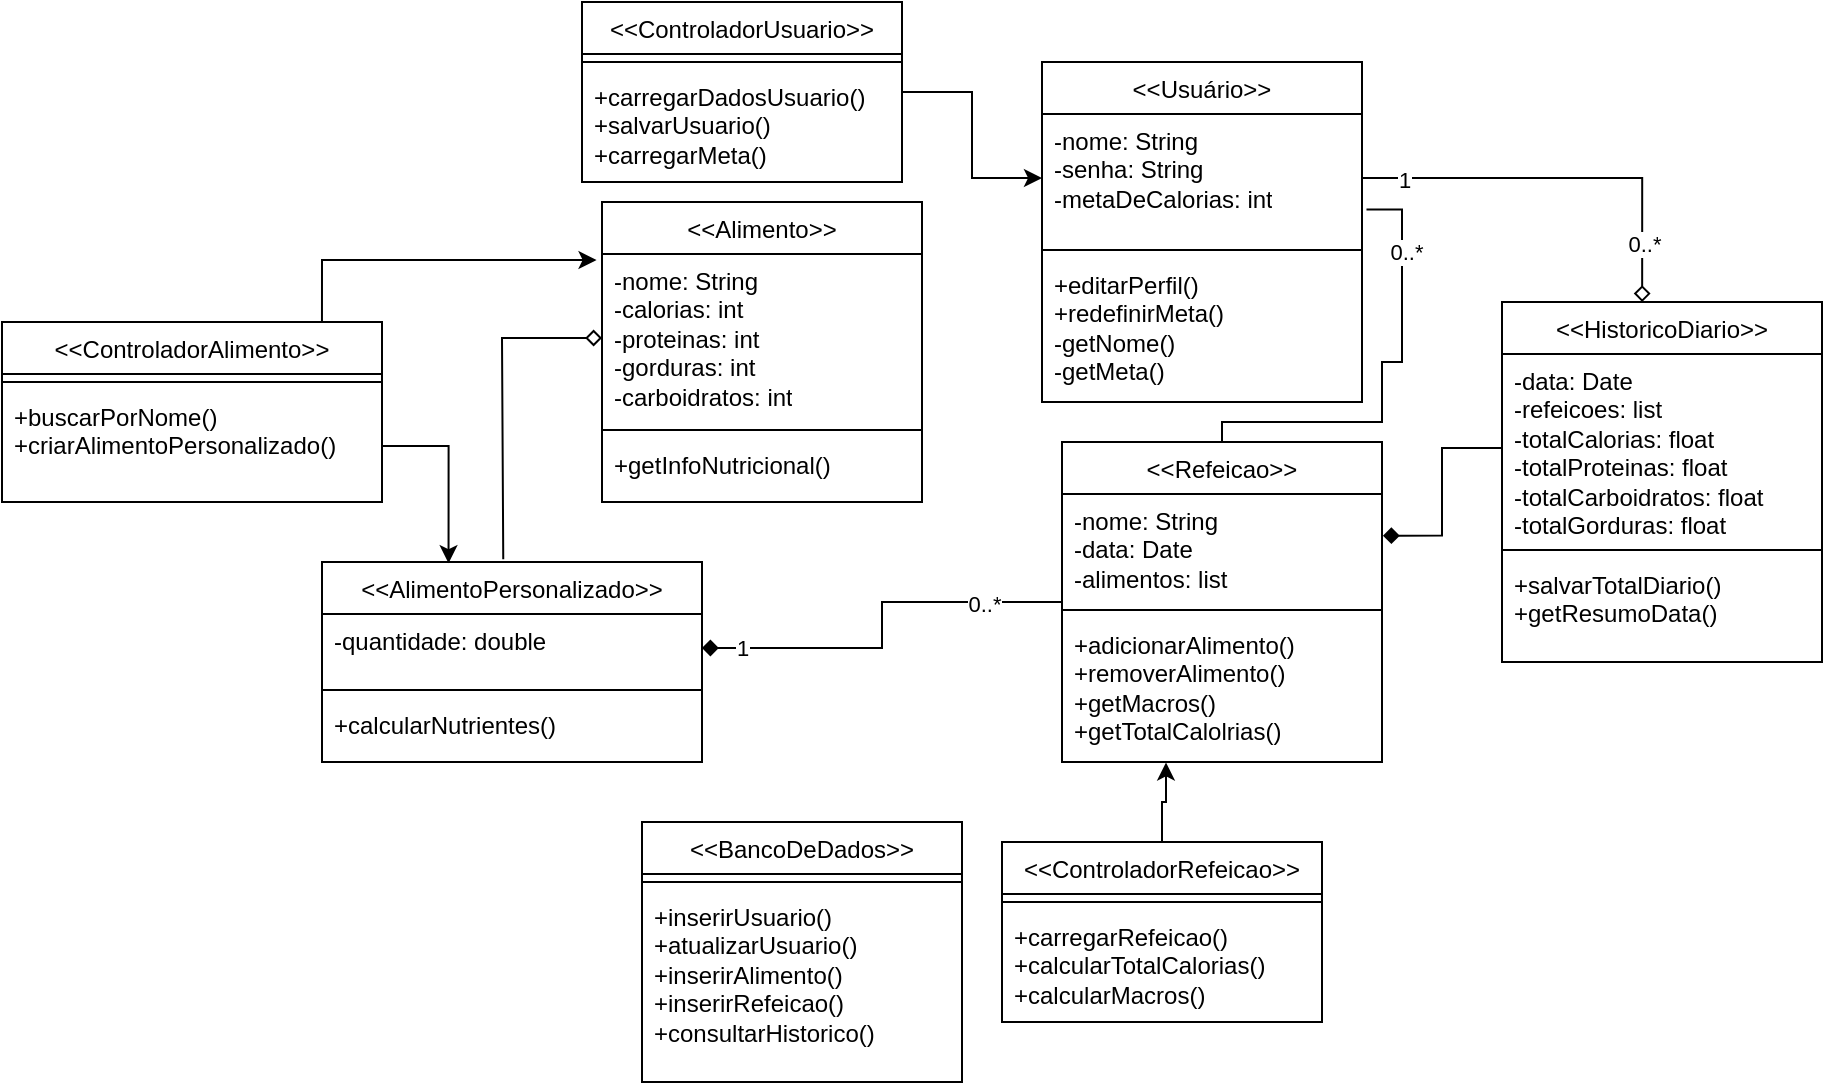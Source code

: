 <mxfile version="26.2.8">
  <diagram id="C5RBs43oDa-KdzZeNtuy" name="Page-1">
    <mxGraphModel dx="2017" dy="619" grid="1" gridSize="10" guides="1" tooltips="1" connect="1" arrows="1" fold="1" page="1" pageScale="1" pageWidth="827" pageHeight="1169" math="0" shadow="0">
      <root>
        <mxCell id="WIyWlLk6GJQsqaUBKTNV-0" />
        <mxCell id="WIyWlLk6GJQsqaUBKTNV-1" parent="WIyWlLk6GJQsqaUBKTNV-0" />
        <mxCell id="UA6mBIjiZuDujGgCD-i7-12" value="&lt;span style=&quot;font-weight: 400;&quot;&gt;&amp;lt;&amp;lt;Usuário&amp;gt;&amp;gt;&lt;/span&gt;" style="swimlane;fontStyle=1;align=center;verticalAlign=top;childLayout=stackLayout;horizontal=1;startSize=26;horizontalStack=0;resizeParent=1;resizeParentMax=0;resizeLast=0;collapsible=1;marginBottom=0;whiteSpace=wrap;html=1;" vertex="1" parent="WIyWlLk6GJQsqaUBKTNV-1">
          <mxGeometry x="380" y="130" width="160" height="170" as="geometry" />
        </mxCell>
        <mxCell id="UA6mBIjiZuDujGgCD-i7-13" value="-nome: String&lt;div&gt;-senha: String&lt;br&gt;&lt;div&gt;-metaDeCalorias: int&lt;/div&gt;&lt;div&gt;&lt;div&gt;&lt;br&gt;&lt;/div&gt;&lt;/div&gt;&lt;/div&gt;" style="text;strokeColor=none;fillColor=none;align=left;verticalAlign=top;spacingLeft=4;spacingRight=4;overflow=hidden;rotatable=0;points=[[0,0.5],[1,0.5]];portConstraint=eastwest;whiteSpace=wrap;html=1;" vertex="1" parent="UA6mBIjiZuDujGgCD-i7-12">
          <mxGeometry y="26" width="160" height="64" as="geometry" />
        </mxCell>
        <mxCell id="UA6mBIjiZuDujGgCD-i7-14" value="" style="line;strokeWidth=1;fillColor=none;align=left;verticalAlign=middle;spacingTop=-1;spacingLeft=3;spacingRight=3;rotatable=0;labelPosition=right;points=[];portConstraint=eastwest;strokeColor=inherit;" vertex="1" parent="UA6mBIjiZuDujGgCD-i7-12">
          <mxGeometry y="90" width="160" height="8" as="geometry" />
        </mxCell>
        <mxCell id="UA6mBIjiZuDujGgCD-i7-15" value="+editarPerfil()&lt;div&gt;+redefinirMeta()&lt;/div&gt;&lt;div&gt;-getNome()&lt;/div&gt;&lt;div&gt;-getMeta()&lt;/div&gt;&lt;div&gt;&lt;br&gt;&lt;/div&gt;" style="text;strokeColor=none;fillColor=none;align=left;verticalAlign=top;spacingLeft=4;spacingRight=4;overflow=hidden;rotatable=0;points=[[0,0.5],[1,0.5]];portConstraint=eastwest;whiteSpace=wrap;html=1;" vertex="1" parent="UA6mBIjiZuDujGgCD-i7-12">
          <mxGeometry y="98" width="160" height="72" as="geometry" />
        </mxCell>
        <mxCell id="UA6mBIjiZuDujGgCD-i7-17" value="&lt;span style=&quot;font-weight: 400;&quot;&gt;&amp;lt;&amp;lt;Alimento&amp;gt;&amp;gt;&lt;/span&gt;" style="swimlane;fontStyle=1;align=center;verticalAlign=top;childLayout=stackLayout;horizontal=1;startSize=26;horizontalStack=0;resizeParent=1;resizeParentMax=0;resizeLast=0;collapsible=1;marginBottom=0;whiteSpace=wrap;html=1;" vertex="1" parent="WIyWlLk6GJQsqaUBKTNV-1">
          <mxGeometry x="160" y="200" width="160" height="150" as="geometry" />
        </mxCell>
        <mxCell id="UA6mBIjiZuDujGgCD-i7-18" value="&lt;div&gt;&lt;div&gt;-nome: String&lt;/div&gt;&lt;div&gt;-calorias: int&lt;/div&gt;&lt;div&gt;-proteinas: int&lt;/div&gt;&lt;div&gt;-gorduras: int&lt;/div&gt;&lt;div&gt;-carboidratos: int&lt;/div&gt;&lt;div&gt;&lt;br&gt;&lt;div&gt;&lt;br&gt;&lt;/div&gt;&lt;/div&gt;&lt;/div&gt;" style="text;strokeColor=none;fillColor=none;align=left;verticalAlign=top;spacingLeft=4;spacingRight=4;overflow=hidden;rotatable=0;points=[[0,0.5],[1,0.5]];portConstraint=eastwest;whiteSpace=wrap;html=1;" vertex="1" parent="UA6mBIjiZuDujGgCD-i7-17">
          <mxGeometry y="26" width="160" height="84" as="geometry" />
        </mxCell>
        <mxCell id="UA6mBIjiZuDujGgCD-i7-19" value="" style="line;strokeWidth=1;fillColor=none;align=left;verticalAlign=middle;spacingTop=-1;spacingLeft=3;spacingRight=3;rotatable=0;labelPosition=right;points=[];portConstraint=eastwest;strokeColor=inherit;" vertex="1" parent="UA6mBIjiZuDujGgCD-i7-17">
          <mxGeometry y="110" width="160" height="8" as="geometry" />
        </mxCell>
        <mxCell id="UA6mBIjiZuDujGgCD-i7-20" value="+getInfoNutricional()" style="text;strokeColor=none;fillColor=none;align=left;verticalAlign=top;spacingLeft=4;spacingRight=4;overflow=hidden;rotatable=0;points=[[0,0.5],[1,0.5]];portConstraint=eastwest;whiteSpace=wrap;html=1;" vertex="1" parent="UA6mBIjiZuDujGgCD-i7-17">
          <mxGeometry y="118" width="160" height="32" as="geometry" />
        </mxCell>
        <mxCell id="UA6mBIjiZuDujGgCD-i7-21" value="&lt;span style=&quot;font-weight: 400;&quot;&gt;&amp;lt;&amp;lt;AlimentoPersonalizado&amp;gt;&amp;gt;&lt;/span&gt;" style="swimlane;fontStyle=1;align=center;verticalAlign=top;childLayout=stackLayout;horizontal=1;startSize=26;horizontalStack=0;resizeParent=1;resizeParentMax=0;resizeLast=0;collapsible=1;marginBottom=0;whiteSpace=wrap;html=1;" vertex="1" parent="WIyWlLk6GJQsqaUBKTNV-1">
          <mxGeometry x="20" y="380" width="190" height="100" as="geometry" />
        </mxCell>
        <mxCell id="UA6mBIjiZuDujGgCD-i7-22" value="&lt;div&gt;&lt;div&gt;-quantidade: double&lt;br&gt;&lt;div&gt;&lt;br&gt;&lt;/div&gt;&lt;/div&gt;&lt;/div&gt;" style="text;strokeColor=none;fillColor=none;align=left;verticalAlign=top;spacingLeft=4;spacingRight=4;overflow=hidden;rotatable=0;points=[[0,0.5],[1,0.5]];portConstraint=eastwest;whiteSpace=wrap;html=1;" vertex="1" parent="UA6mBIjiZuDujGgCD-i7-21">
          <mxGeometry y="26" width="190" height="34" as="geometry" />
        </mxCell>
        <mxCell id="UA6mBIjiZuDujGgCD-i7-23" value="" style="line;strokeWidth=1;fillColor=none;align=left;verticalAlign=middle;spacingTop=-1;spacingLeft=3;spacingRight=3;rotatable=0;labelPosition=right;points=[];portConstraint=eastwest;strokeColor=inherit;" vertex="1" parent="UA6mBIjiZuDujGgCD-i7-21">
          <mxGeometry y="60" width="190" height="8" as="geometry" />
        </mxCell>
        <mxCell id="UA6mBIjiZuDujGgCD-i7-24" value="+calcularNutrientes()" style="text;strokeColor=none;fillColor=none;align=left;verticalAlign=top;spacingLeft=4;spacingRight=4;overflow=hidden;rotatable=0;points=[[0,0.5],[1,0.5]];portConstraint=eastwest;whiteSpace=wrap;html=1;" vertex="1" parent="UA6mBIjiZuDujGgCD-i7-21">
          <mxGeometry y="68" width="190" height="32" as="geometry" />
        </mxCell>
        <mxCell id="UA6mBIjiZuDujGgCD-i7-59" style="edgeStyle=orthogonalEdgeStyle;rounded=0;orthogonalLoop=1;jettySize=auto;html=1;endArrow=diamond;startFill=0;endFill=1;" edge="1" parent="WIyWlLk6GJQsqaUBKTNV-1" source="UA6mBIjiZuDujGgCD-i7-28" target="UA6mBIjiZuDujGgCD-i7-22">
          <mxGeometry relative="1" as="geometry" />
        </mxCell>
        <mxCell id="UA6mBIjiZuDujGgCD-i7-60" value="0..*" style="edgeLabel;html=1;align=center;verticalAlign=middle;resizable=0;points=[];" vertex="1" connectable="0" parent="UA6mBIjiZuDujGgCD-i7-59">
          <mxGeometry x="-0.611" y="1" relative="1" as="geometry">
            <mxPoint as="offset" />
          </mxGeometry>
        </mxCell>
        <mxCell id="UA6mBIjiZuDujGgCD-i7-73" value="1" style="edgeLabel;html=1;align=center;verticalAlign=middle;resizable=0;points=[];" vertex="1" connectable="0" parent="UA6mBIjiZuDujGgCD-i7-59">
          <mxGeometry x="0.807" relative="1" as="geometry">
            <mxPoint as="offset" />
          </mxGeometry>
        </mxCell>
        <mxCell id="UA6mBIjiZuDujGgCD-i7-28" value="&lt;span style=&quot;font-weight: 400;&quot;&gt;&amp;lt;&amp;lt;Refeicao&amp;gt;&amp;gt;&lt;/span&gt;" style="swimlane;fontStyle=1;align=center;verticalAlign=top;childLayout=stackLayout;horizontal=1;startSize=26;horizontalStack=0;resizeParent=1;resizeParentMax=0;resizeLast=0;collapsible=1;marginBottom=0;whiteSpace=wrap;html=1;" vertex="1" parent="WIyWlLk6GJQsqaUBKTNV-1">
          <mxGeometry x="390" y="320" width="160" height="160" as="geometry" />
        </mxCell>
        <mxCell id="UA6mBIjiZuDujGgCD-i7-29" value="&lt;div&gt;-nome: String&lt;/div&gt;&lt;div&gt;-data: Date&lt;/div&gt;&lt;div&gt;-alimentos: list&lt;/div&gt;&lt;div&gt;&lt;br&gt;&lt;div&gt;&lt;br&gt;&lt;/div&gt;&lt;/div&gt;" style="text;strokeColor=none;fillColor=none;align=left;verticalAlign=top;spacingLeft=4;spacingRight=4;overflow=hidden;rotatable=0;points=[[0,0.5],[1,0.5]];portConstraint=eastwest;whiteSpace=wrap;html=1;" vertex="1" parent="UA6mBIjiZuDujGgCD-i7-28">
          <mxGeometry y="26" width="160" height="54" as="geometry" />
        </mxCell>
        <mxCell id="UA6mBIjiZuDujGgCD-i7-30" value="" style="line;strokeWidth=1;fillColor=none;align=left;verticalAlign=middle;spacingTop=-1;spacingLeft=3;spacingRight=3;rotatable=0;labelPosition=right;points=[];portConstraint=eastwest;strokeColor=inherit;" vertex="1" parent="UA6mBIjiZuDujGgCD-i7-28">
          <mxGeometry y="80" width="160" height="8" as="geometry" />
        </mxCell>
        <mxCell id="UA6mBIjiZuDujGgCD-i7-31" value="+adicionarAlimento()&lt;div&gt;+removerAlimento()&lt;/div&gt;&lt;div&gt;+getMacros()&lt;/div&gt;&lt;div&gt;+getTotalCalolrias()&lt;/div&gt;" style="text;strokeColor=none;fillColor=none;align=left;verticalAlign=top;spacingLeft=4;spacingRight=4;overflow=hidden;rotatable=0;points=[[0,0.5],[1,0.5]];portConstraint=eastwest;whiteSpace=wrap;html=1;" vertex="1" parent="UA6mBIjiZuDujGgCD-i7-28">
          <mxGeometry y="88" width="160" height="72" as="geometry" />
        </mxCell>
        <mxCell id="UA6mBIjiZuDujGgCD-i7-32" value="&lt;span style=&quot;font-weight: 400;&quot;&gt;&amp;lt;&amp;lt;HistoricoDiario&amp;gt;&amp;gt;&lt;/span&gt;" style="swimlane;fontStyle=1;align=center;verticalAlign=top;childLayout=stackLayout;horizontal=1;startSize=26;horizontalStack=0;resizeParent=1;resizeParentMax=0;resizeLast=0;collapsible=1;marginBottom=0;whiteSpace=wrap;html=1;" vertex="1" parent="WIyWlLk6GJQsqaUBKTNV-1">
          <mxGeometry x="610" y="250" width="160" height="180" as="geometry" />
        </mxCell>
        <mxCell id="UA6mBIjiZuDujGgCD-i7-33" value="&lt;div&gt;-data: Date&lt;/div&gt;&lt;div&gt;-refeicoes: list&lt;/div&gt;&lt;div&gt;-totalCalorias: float&lt;/div&gt;&lt;div&gt;-totalProteinas: float&lt;/div&gt;&lt;div&gt;-totalCarboidratos: float&lt;/div&gt;&lt;div&gt;-totalGorduras: float&lt;/div&gt;" style="text;strokeColor=none;fillColor=none;align=left;verticalAlign=top;spacingLeft=4;spacingRight=4;overflow=hidden;rotatable=0;points=[[0,0.5],[1,0.5]];portConstraint=eastwest;whiteSpace=wrap;html=1;" vertex="1" parent="UA6mBIjiZuDujGgCD-i7-32">
          <mxGeometry y="26" width="160" height="94" as="geometry" />
        </mxCell>
        <mxCell id="UA6mBIjiZuDujGgCD-i7-34" value="" style="line;strokeWidth=1;fillColor=none;align=left;verticalAlign=middle;spacingTop=-1;spacingLeft=3;spacingRight=3;rotatable=0;labelPosition=right;points=[];portConstraint=eastwest;strokeColor=inherit;" vertex="1" parent="UA6mBIjiZuDujGgCD-i7-32">
          <mxGeometry y="120" width="160" height="8" as="geometry" />
        </mxCell>
        <mxCell id="UA6mBIjiZuDujGgCD-i7-35" value="+salvarTotalDiario()&lt;div&gt;+getResumoData()&lt;/div&gt;" style="text;strokeColor=none;fillColor=none;align=left;verticalAlign=top;spacingLeft=4;spacingRight=4;overflow=hidden;rotatable=0;points=[[0,0.5],[1,0.5]];portConstraint=eastwest;whiteSpace=wrap;html=1;" vertex="1" parent="UA6mBIjiZuDujGgCD-i7-32">
          <mxGeometry y="128" width="160" height="52" as="geometry" />
        </mxCell>
        <mxCell id="UA6mBIjiZuDujGgCD-i7-40" value="&lt;span style=&quot;font-weight: 400;&quot;&gt;&amp;lt;&amp;lt;BancoDeDados&amp;gt;&amp;gt;&lt;/span&gt;" style="swimlane;fontStyle=1;align=center;verticalAlign=top;childLayout=stackLayout;horizontal=1;startSize=26;horizontalStack=0;resizeParent=1;resizeParentMax=0;resizeLast=0;collapsible=1;marginBottom=0;whiteSpace=wrap;html=1;" vertex="1" parent="WIyWlLk6GJQsqaUBKTNV-1">
          <mxGeometry x="180" y="510" width="160" height="130" as="geometry" />
        </mxCell>
        <mxCell id="UA6mBIjiZuDujGgCD-i7-42" value="" style="line;strokeWidth=1;fillColor=none;align=left;verticalAlign=middle;spacingTop=-1;spacingLeft=3;spacingRight=3;rotatable=0;labelPosition=right;points=[];portConstraint=eastwest;strokeColor=inherit;" vertex="1" parent="UA6mBIjiZuDujGgCD-i7-40">
          <mxGeometry y="26" width="160" height="8" as="geometry" />
        </mxCell>
        <mxCell id="UA6mBIjiZuDujGgCD-i7-43" value="+inserirUsuario()&lt;div&gt;+atualizarUsuario()&lt;/div&gt;&lt;div&gt;+inserirAlimento()&lt;/div&gt;&lt;div&gt;+inserirRefeicao()&lt;/div&gt;&lt;div&gt;+consultarHistorico()&lt;/div&gt;" style="text;strokeColor=none;fillColor=none;align=left;verticalAlign=top;spacingLeft=4;spacingRight=4;overflow=hidden;rotatable=0;points=[[0,0.5],[1,0.5]];portConstraint=eastwest;whiteSpace=wrap;html=1;" vertex="1" parent="UA6mBIjiZuDujGgCD-i7-40">
          <mxGeometry y="34" width="160" height="96" as="geometry" />
        </mxCell>
        <mxCell id="UA6mBIjiZuDujGgCD-i7-69" style="edgeStyle=orthogonalEdgeStyle;rounded=0;orthogonalLoop=1;jettySize=auto;html=1;entryX=0;entryY=0.5;entryDx=0;entryDy=0;" edge="1" parent="WIyWlLk6GJQsqaUBKTNV-1" source="UA6mBIjiZuDujGgCD-i7-44" target="UA6mBIjiZuDujGgCD-i7-13">
          <mxGeometry relative="1" as="geometry" />
        </mxCell>
        <mxCell id="UA6mBIjiZuDujGgCD-i7-44" value="&lt;span style=&quot;font-weight: 400;&quot;&gt;&amp;lt;&amp;lt;ControladorUsuario&amp;gt;&amp;gt;&lt;/span&gt;" style="swimlane;fontStyle=1;align=center;verticalAlign=top;childLayout=stackLayout;horizontal=1;startSize=26;horizontalStack=0;resizeParent=1;resizeParentMax=0;resizeLast=0;collapsible=1;marginBottom=0;whiteSpace=wrap;html=1;" vertex="1" parent="WIyWlLk6GJQsqaUBKTNV-1">
          <mxGeometry x="150" y="100" width="160" height="90" as="geometry" />
        </mxCell>
        <mxCell id="UA6mBIjiZuDujGgCD-i7-45" value="" style="line;strokeWidth=1;fillColor=none;align=left;verticalAlign=middle;spacingTop=-1;spacingLeft=3;spacingRight=3;rotatable=0;labelPosition=right;points=[];portConstraint=eastwest;strokeColor=inherit;" vertex="1" parent="UA6mBIjiZuDujGgCD-i7-44">
          <mxGeometry y="26" width="160" height="8" as="geometry" />
        </mxCell>
        <mxCell id="UA6mBIjiZuDujGgCD-i7-46" value="+carregarDadosUsuario()&lt;div&gt;+salvarUsuario()&lt;/div&gt;&lt;div&gt;+carregarMeta()&lt;/div&gt;" style="text;strokeColor=none;fillColor=none;align=left;verticalAlign=top;spacingLeft=4;spacingRight=4;overflow=hidden;rotatable=0;points=[[0,0.5],[1,0.5]];portConstraint=eastwest;whiteSpace=wrap;html=1;" vertex="1" parent="UA6mBIjiZuDujGgCD-i7-44">
          <mxGeometry y="34" width="160" height="56" as="geometry" />
        </mxCell>
        <mxCell id="UA6mBIjiZuDujGgCD-i7-47" value="&lt;span style=&quot;font-weight: 400;&quot;&gt;&amp;lt;&amp;lt;ControladorRefeicao&amp;gt;&amp;gt;&lt;/span&gt;" style="swimlane;fontStyle=1;align=center;verticalAlign=top;childLayout=stackLayout;horizontal=1;startSize=26;horizontalStack=0;resizeParent=1;resizeParentMax=0;resizeLast=0;collapsible=1;marginBottom=0;whiteSpace=wrap;html=1;" vertex="1" parent="WIyWlLk6GJQsqaUBKTNV-1">
          <mxGeometry x="360" y="520" width="160" height="90" as="geometry" />
        </mxCell>
        <mxCell id="UA6mBIjiZuDujGgCD-i7-48" value="" style="line;strokeWidth=1;fillColor=none;align=left;verticalAlign=middle;spacingTop=-1;spacingLeft=3;spacingRight=3;rotatable=0;labelPosition=right;points=[];portConstraint=eastwest;strokeColor=inherit;" vertex="1" parent="UA6mBIjiZuDujGgCD-i7-47">
          <mxGeometry y="26" width="160" height="8" as="geometry" />
        </mxCell>
        <mxCell id="UA6mBIjiZuDujGgCD-i7-49" value="+carregarRefeicao()&lt;div&gt;+calcularTotalCalorias()&lt;/div&gt;&lt;div&gt;+calcularMacros()&lt;/div&gt;" style="text;strokeColor=none;fillColor=none;align=left;verticalAlign=top;spacingLeft=4;spacingRight=4;overflow=hidden;rotatable=0;points=[[0,0.5],[1,0.5]];portConstraint=eastwest;whiteSpace=wrap;html=1;" vertex="1" parent="UA6mBIjiZuDujGgCD-i7-47">
          <mxGeometry y="34" width="160" height="56" as="geometry" />
        </mxCell>
        <mxCell id="UA6mBIjiZuDujGgCD-i7-50" value="&lt;span style=&quot;font-weight: 400;&quot;&gt;&amp;lt;&amp;lt;ControladorAlimento&amp;gt;&amp;gt;&lt;/span&gt;" style="swimlane;fontStyle=1;align=center;verticalAlign=top;childLayout=stackLayout;horizontal=1;startSize=26;horizontalStack=0;resizeParent=1;resizeParentMax=0;resizeLast=0;collapsible=1;marginBottom=0;whiteSpace=wrap;html=1;" vertex="1" parent="WIyWlLk6GJQsqaUBKTNV-1">
          <mxGeometry x="-140" y="260" width="190" height="90" as="geometry" />
        </mxCell>
        <mxCell id="UA6mBIjiZuDujGgCD-i7-51" value="" style="line;strokeWidth=1;fillColor=none;align=left;verticalAlign=middle;spacingTop=-1;spacingLeft=3;spacingRight=3;rotatable=0;labelPosition=right;points=[];portConstraint=eastwest;strokeColor=inherit;" vertex="1" parent="UA6mBIjiZuDujGgCD-i7-50">
          <mxGeometry y="26" width="190" height="8" as="geometry" />
        </mxCell>
        <mxCell id="UA6mBIjiZuDujGgCD-i7-52" value="+buscarPorNome()&lt;div&gt;+criarAlimentoPersonalizado()&lt;/div&gt;" style="text;strokeColor=none;fillColor=none;align=left;verticalAlign=top;spacingLeft=4;spacingRight=4;overflow=hidden;rotatable=0;points=[[0,0.5],[1,0.5]];portConstraint=eastwest;whiteSpace=wrap;html=1;" vertex="1" parent="UA6mBIjiZuDujGgCD-i7-50">
          <mxGeometry y="34" width="190" height="56" as="geometry" />
        </mxCell>
        <mxCell id="UA6mBIjiZuDujGgCD-i7-55" style="edgeStyle=orthogonalEdgeStyle;rounded=0;orthogonalLoop=1;jettySize=auto;html=1;entryX=0.5;entryY=0;entryDx=0;entryDy=0;exitX=1.014;exitY=0.747;exitDx=0;exitDy=0;exitPerimeter=0;endArrow=none;startFill=0;" edge="1" parent="WIyWlLk6GJQsqaUBKTNV-1" source="UA6mBIjiZuDujGgCD-i7-13" target="UA6mBIjiZuDujGgCD-i7-28">
          <mxGeometry relative="1" as="geometry">
            <Array as="points">
              <mxPoint x="560" y="204" />
              <mxPoint x="560" y="280" />
              <mxPoint x="550" y="280" />
              <mxPoint x="550" y="310" />
            </Array>
          </mxGeometry>
        </mxCell>
        <mxCell id="UA6mBIjiZuDujGgCD-i7-56" value="0..*" style="edgeLabel;html=1;align=center;verticalAlign=middle;resizable=0;points=[];" vertex="1" connectable="0" parent="UA6mBIjiZuDujGgCD-i7-55">
          <mxGeometry x="-0.651" y="2" relative="1" as="geometry">
            <mxPoint as="offset" />
          </mxGeometry>
        </mxCell>
        <mxCell id="UA6mBIjiZuDujGgCD-i7-57" style="edgeStyle=orthogonalEdgeStyle;rounded=0;orthogonalLoop=1;jettySize=auto;html=1;entryX=0.438;entryY=0;entryDx=0;entryDy=0;entryPerimeter=0;endArrow=diamond;startFill=0;endFill=0;" edge="1" parent="WIyWlLk6GJQsqaUBKTNV-1" source="UA6mBIjiZuDujGgCD-i7-13" target="UA6mBIjiZuDujGgCD-i7-32">
          <mxGeometry relative="1" as="geometry" />
        </mxCell>
        <mxCell id="UA6mBIjiZuDujGgCD-i7-58" value="0..*" style="edgeLabel;html=1;align=center;verticalAlign=middle;resizable=0;points=[];" vertex="1" connectable="0" parent="UA6mBIjiZuDujGgCD-i7-57">
          <mxGeometry x="0.713" y="1" relative="1" as="geometry">
            <mxPoint as="offset" />
          </mxGeometry>
        </mxCell>
        <mxCell id="UA6mBIjiZuDujGgCD-i7-75" value="1" style="edgeLabel;html=1;align=center;verticalAlign=middle;resizable=0;points=[];" vertex="1" connectable="0" parent="UA6mBIjiZuDujGgCD-i7-57">
          <mxGeometry x="-0.797" y="-1" relative="1" as="geometry">
            <mxPoint as="offset" />
          </mxGeometry>
        </mxCell>
        <mxCell id="UA6mBIjiZuDujGgCD-i7-64" value="" style="endArrow=diamond;html=1;rounded=0;exitX=0.477;exitY=-0.014;exitDx=0;exitDy=0;exitPerimeter=0;entryX=0;entryY=0.5;entryDx=0;entryDy=0;startArrow=none;startFill=0;endFill=0;" edge="1" parent="WIyWlLk6GJQsqaUBKTNV-1" source="UA6mBIjiZuDujGgCD-i7-21" target="UA6mBIjiZuDujGgCD-i7-18">
          <mxGeometry width="50" height="50" relative="1" as="geometry">
            <mxPoint x="85" y="360" as="sourcePoint" />
            <mxPoint x="110" y="270" as="targetPoint" />
            <Array as="points">
              <mxPoint x="110" y="268" />
            </Array>
          </mxGeometry>
        </mxCell>
        <mxCell id="UA6mBIjiZuDujGgCD-i7-70" style="edgeStyle=orthogonalEdgeStyle;rounded=0;orthogonalLoop=1;jettySize=auto;html=1;entryX=-0.017;entryY=0.036;entryDx=0;entryDy=0;entryPerimeter=0;exitX=0.842;exitY=0;exitDx=0;exitDy=0;exitPerimeter=0;" edge="1" parent="WIyWlLk6GJQsqaUBKTNV-1" source="UA6mBIjiZuDujGgCD-i7-50" target="UA6mBIjiZuDujGgCD-i7-18">
          <mxGeometry relative="1" as="geometry" />
        </mxCell>
        <mxCell id="UA6mBIjiZuDujGgCD-i7-71" style="edgeStyle=orthogonalEdgeStyle;rounded=0;orthogonalLoop=1;jettySize=auto;html=1;entryX=0.325;entryY=1.003;entryDx=0;entryDy=0;entryPerimeter=0;" edge="1" parent="WIyWlLk6GJQsqaUBKTNV-1" source="UA6mBIjiZuDujGgCD-i7-47" target="UA6mBIjiZuDujGgCD-i7-31">
          <mxGeometry relative="1" as="geometry" />
        </mxCell>
        <mxCell id="UA6mBIjiZuDujGgCD-i7-72" style="edgeStyle=orthogonalEdgeStyle;rounded=0;orthogonalLoop=1;jettySize=auto;html=1;entryX=0.333;entryY=0.006;entryDx=0;entryDy=0;entryPerimeter=0;" edge="1" parent="WIyWlLk6GJQsqaUBKTNV-1" source="UA6mBIjiZuDujGgCD-i7-52" target="UA6mBIjiZuDujGgCD-i7-21">
          <mxGeometry relative="1" as="geometry" />
        </mxCell>
        <mxCell id="UA6mBIjiZuDujGgCD-i7-74" style="edgeStyle=orthogonalEdgeStyle;rounded=0;orthogonalLoop=1;jettySize=auto;html=1;entryX=1.003;entryY=0.386;entryDx=0;entryDy=0;entryPerimeter=0;endArrow=diamond;endFill=1;" edge="1" parent="WIyWlLk6GJQsqaUBKTNV-1" source="UA6mBIjiZuDujGgCD-i7-33" target="UA6mBIjiZuDujGgCD-i7-29">
          <mxGeometry relative="1" as="geometry" />
        </mxCell>
      </root>
    </mxGraphModel>
  </diagram>
</mxfile>
